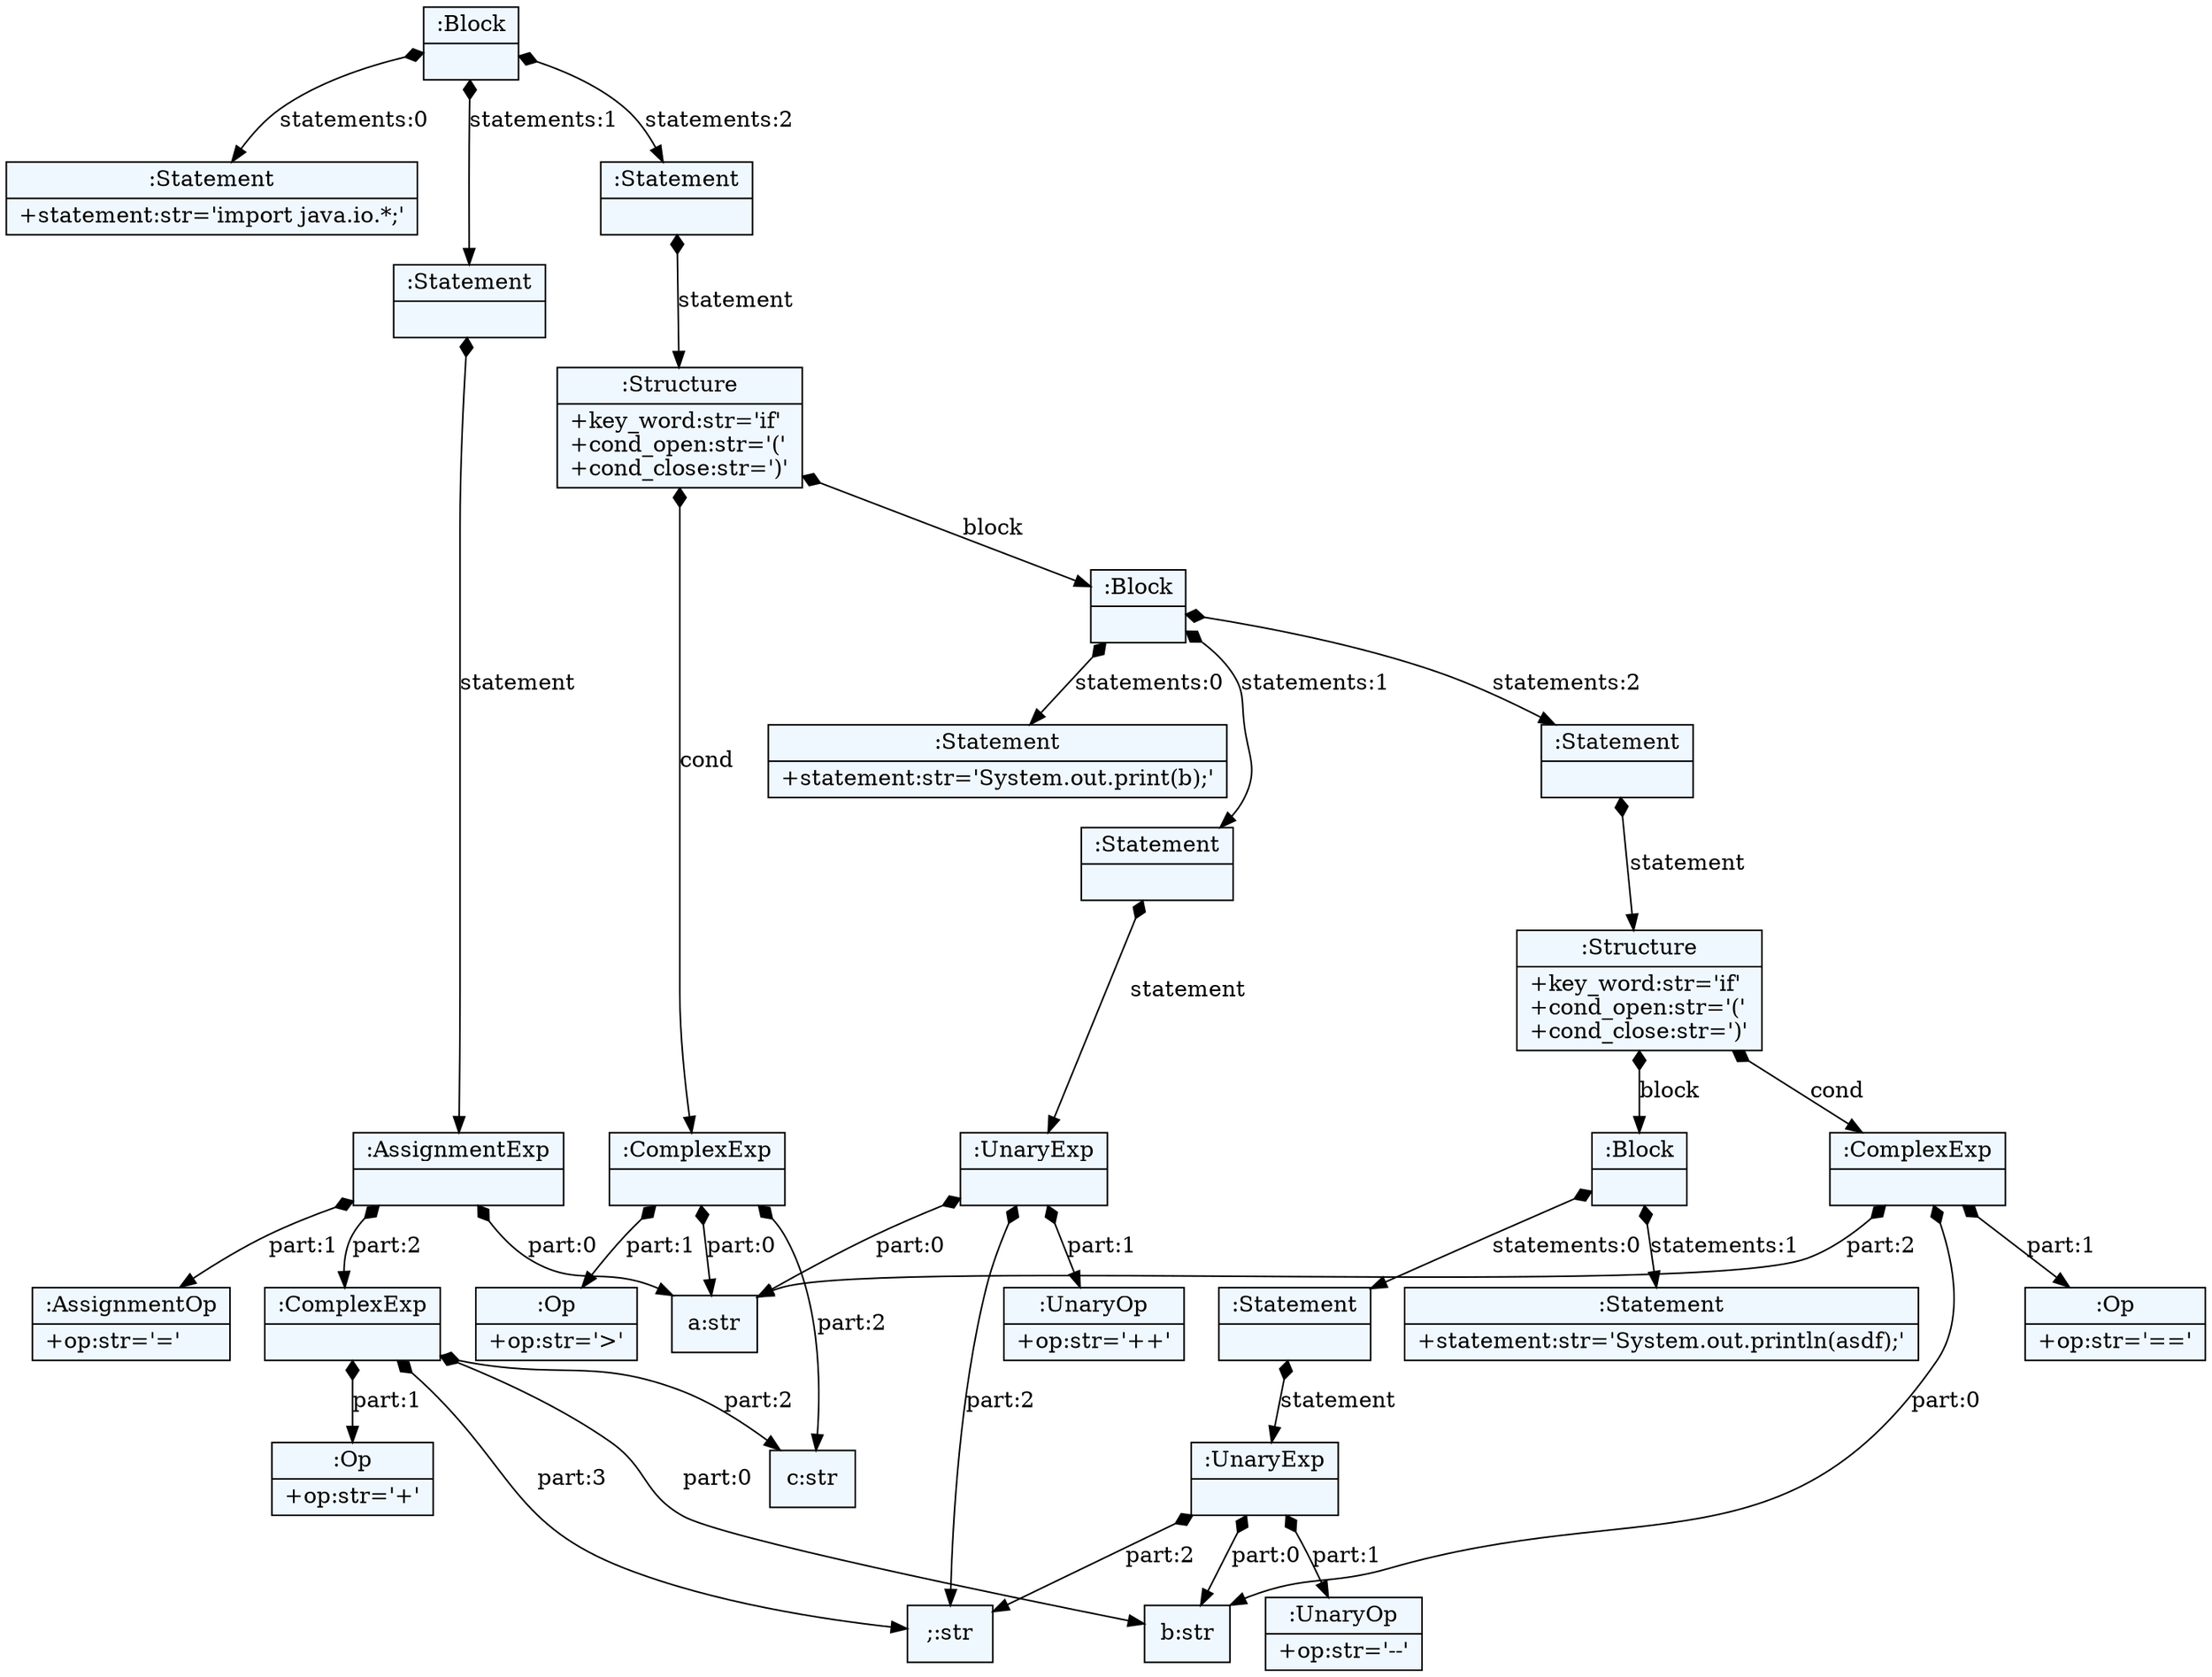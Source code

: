 
    digraph textX {
    fontname = "Bitstream Vera Sans"
    fontsize = 8
    node[
        shape=record,
        style=filled,
        fillcolor=aliceblue
    ]
    nodesep = 0.3
    edge[dir=black,arrowtail=empty]


139825511122352 -> 139825510979664 [label="statements:0" arrowtail=diamond dir=both]
139825510979664[label="{:Statement|+statement:str='import java.io.*;'\l}"]
139825511122352 -> 139825510978176 [label="statements:1" arrowtail=diamond dir=both]
139825510978176 -> 139825510979376 [label="statement" arrowtail=diamond dir=both]
139825510979376 -> "a:str" [label="part:0" arrowtail=diamond dir=both]
139825510979376 -> 139825510980192 [label="part:1" arrowtail=diamond dir=both]
139825510980192[label="{:AssignmentOp|+op:str='='\l}"]
139825510979376 -> 139825510929072 [label="part:2" arrowtail=diamond dir=both]
139825510929072 -> "b:str" [label="part:0" arrowtail=diamond dir=both]
139825510929072 -> 139825510928784 [label="part:1" arrowtail=diamond dir=both]
139825510928784[label="{:Op|+op:str='+'\l}"]
139825510929072 -> "c:str" [label="part:2" arrowtail=diamond dir=both]
139825510929072 -> ";:str" [label="part:3" arrowtail=diamond dir=both]
139825510929072[label="{:ComplexExp|}"]
139825510979376[label="{:AssignmentExp|}"]
139825510978176[label="{:Statement|}"]
139825511122352 -> 139825510979808 [label="statements:2" arrowtail=diamond dir=both]
139825510979808 -> 139825510930608 [label="statement" arrowtail=diamond dir=both]
139825510930608 -> 139825510928880 [label="cond" arrowtail=diamond dir=both]
139825510928880 -> "a:str" [label="part:0" arrowtail=diamond dir=both]
139825510928880 -> 139825511072432 [label="part:1" arrowtail=diamond dir=both]
139825511072432[label="{:Op|+op:str='\>'\l}"]
139825510928880 -> "c:str" [label="part:2" arrowtail=diamond dir=both]
139825510928880[label="{:ComplexExp|}"]
139825510930608 -> 139825511073440 [label="block" arrowtail=diamond dir=both]
139825511073440 -> 139825511072384 [label="statements:0" arrowtail=diamond dir=both]
139825511072384[label="{:Statement|+statement:str='System.out.print(b);'\l}"]
139825511073440 -> 139825511073728 [label="statements:1" arrowtail=diamond dir=both]
139825511073728 -> 139825511073968 [label="statement" arrowtail=diamond dir=both]
139825511073968 -> "a:str" [label="part:0" arrowtail=diamond dir=both]
139825511073968 -> 139825511074112 [label="part:1" arrowtail=diamond dir=both]
139825511074112[label="{:UnaryOp|+op:str='++'\l}"]
139825511073968 -> ";:str" [label="part:2" arrowtail=diamond dir=both]
139825511073968[label="{:UnaryExp|}"]
139825511073728[label="{:Statement|}"]
139825511073440 -> 139825511073920 [label="statements:2" arrowtail=diamond dir=both]
139825511073920 -> 139825511074208 [label="statement" arrowtail=diamond dir=both]
139825511074208 -> 139825511074304 [label="cond" arrowtail=diamond dir=both]
139825511074304 -> "b:str" [label="part:0" arrowtail=diamond dir=both]
139825511074304 -> 139825511074448 [label="part:1" arrowtail=diamond dir=both]
139825511074448[label="{:Op|+op:str='=='\l}"]
139825511074304 -> "a:str" [label="part:2" arrowtail=diamond dir=both]
139825511074304[label="{:ComplexExp|}"]
139825511074208 -> 139825511074400 [label="block" arrowtail=diamond dir=both]
139825511074400 -> 139825511074688 [label="statements:0" arrowtail=diamond dir=both]
139825511074688 -> 139825511074832 [label="statement" arrowtail=diamond dir=both]
139825511074832 -> "b:str" [label="part:0" arrowtail=diamond dir=both]
139825511074832 -> 139825511074976 [label="part:1" arrowtail=diamond dir=both]
139825511074976[label="{:UnaryOp|+op:str='--'\l}"]
139825511074832 -> ";:str" [label="part:2" arrowtail=diamond dir=both]
139825511074832[label="{:UnaryExp|}"]
139825511074688[label="{:Statement|}"]
139825511074400 -> 139825511074784 [label="statements:1" arrowtail=diamond dir=both]
139825511074784[label="{:Statement|+statement:str='System.out.println(asdf);'\l}"]
139825511074400[label="{:Block|}"]
139825511074208[label="{:Structure|+key_word:str='if'\l+cond_open:str='('\l+cond_close:str=')'\l}"]
139825511073920[label="{:Statement|}"]
139825511073440[label="{:Block|}"]
139825510930608[label="{:Structure|+key_word:str='if'\l+cond_open:str='('\l+cond_close:str=')'\l}"]
139825510979808[label="{:Statement|}"]
139825511122352[label="{:Block|}"]

}
